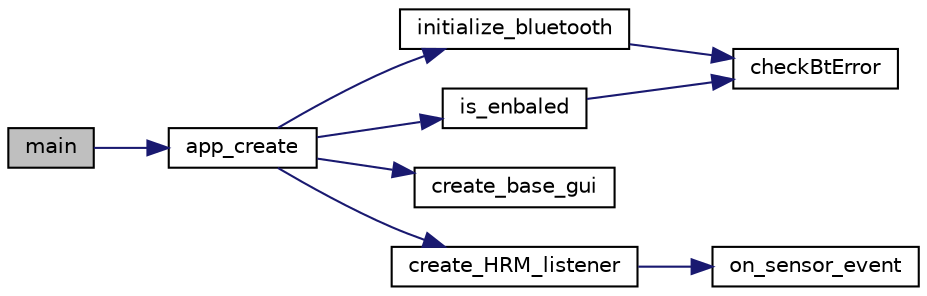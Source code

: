 digraph "main"
{
  edge [fontname="Helvetica",fontsize="10",labelfontname="Helvetica",labelfontsize="10"];
  node [fontname="Helvetica",fontsize="10",shape=record];
  rankdir="LR";
  Node8 [label="main",height=0.2,width=0.4,color="black", fillcolor="grey75", style="filled", fontcolor="black"];
  Node8 -> Node9 [color="midnightblue",fontsize="10",style="solid",fontname="Helvetica"];
  Node9 [label="app_create",height=0.2,width=0.4,color="black", fillcolor="white", style="filled",URL="$dataextraction_8c.html#ab630f40e2dff7ba0bc0200223e4efb0b"];
  Node9 -> Node10 [color="midnightblue",fontsize="10",style="solid",fontname="Helvetica"];
  Node10 [label="initialize_bluetooth",height=0.2,width=0.4,color="black", fillcolor="white", style="filled",URL="$server__network_8h.html#aecd09175ad4e93b8e232d2ea9a65b202",tooltip="initialize the bluetooth "];
  Node10 -> Node11 [color="midnightblue",fontsize="10",style="solid",fontname="Helvetica"];
  Node11 [label="checkBtError",height=0.2,width=0.4,color="black", fillcolor="white", style="filled",URL="$server__network_8c.html#a73fdcc51ef259d53e6843b158ba2646d",tooltip="Check the different type of error you can have for a given function. "];
  Node9 -> Node12 [color="midnightblue",fontsize="10",style="solid",fontname="Helvetica"];
  Node12 [label="is_enbaled",height=0.2,width=0.4,color="black", fillcolor="white", style="filled",URL="$server__network_8h.html#afc187e4f1d35973f13df913bd69430e9",tooltip="Check wether the bluetooth of the device is activated or not. "];
  Node12 -> Node11 [color="midnightblue",fontsize="10",style="solid",fontname="Helvetica"];
  Node9 -> Node13 [color="midnightblue",fontsize="10",style="solid",fontname="Helvetica"];
  Node13 [label="create_base_gui",height=0.2,width=0.4,color="black", fillcolor="white", style="filled",URL="$dataextraction_8c.html#a36215890466511210b5d7e1a178ac709"];
  Node9 -> Node14 [color="midnightblue",fontsize="10",style="solid",fontname="Helvetica"];
  Node14 [label="create_HRM_listener",height=0.2,width=0.4,color="black", fillcolor="white", style="filled",URL="$recording_8c.html#ac854bbdac52b6535742d6b6188edeee6",tooltip="Create the sensor listener for the recording. "];
  Node14 -> Node15 [color="midnightblue",fontsize="10",style="solid",fontname="Helvetica"];
  Node15 [label="on_sensor_event",height=0.2,width=0.4,color="black", fillcolor="white", style="filled",URL="$recording_8c.html#a70fc5e13b87cce8b0868ce5ebac0e8d9",tooltip="Sensor event, if the heartbeat is higher than 40bpm than the next screen is displayed. "];
}
